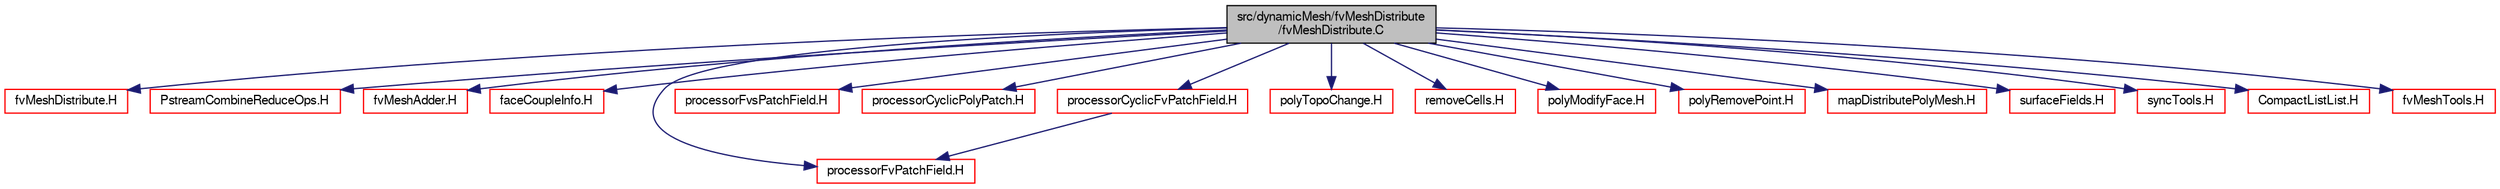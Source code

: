 digraph "src/dynamicMesh/fvMeshDistribute/fvMeshDistribute.C"
{
  bgcolor="transparent";
  edge [fontname="FreeSans",fontsize="10",labelfontname="FreeSans",labelfontsize="10"];
  node [fontname="FreeSans",fontsize="10",shape=record];
  Node0 [label="src/dynamicMesh/fvMeshDistribute\l/fvMeshDistribute.C",height=0.2,width=0.4,color="black", fillcolor="grey75", style="filled", fontcolor="black"];
  Node0 -> Node1 [color="midnightblue",fontsize="10",style="solid",fontname="FreeSans"];
  Node1 [label="fvMeshDistribute.H",height=0.2,width=0.4,color="red",URL="$a00419.html"];
  Node0 -> Node296 [color="midnightblue",fontsize="10",style="solid",fontname="FreeSans"];
  Node296 [label="PstreamCombineReduceOps.H",height=0.2,width=0.4,color="red",URL="$a09143.html",tooltip="Combination-Reduction operation for a parallel run. The information from all nodes is collected on th..."];
  Node0 -> Node297 [color="midnightblue",fontsize="10",style="solid",fontname="FreeSans"];
  Node297 [label="fvMeshAdder.H",height=0.2,width=0.4,color="red",URL="$a00410.html"];
  Node0 -> Node300 [color="midnightblue",fontsize="10",style="solid",fontname="FreeSans"];
  Node300 [label="faceCoupleInfo.H",height=0.2,width=0.4,color="red",URL="$a00644.html"];
  Node0 -> Node307 [color="midnightblue",fontsize="10",style="solid",fontname="FreeSans"];
  Node307 [label="processorFvPatchField.H",height=0.2,width=0.4,color="red",URL="$a01676.html"];
  Node0 -> Node320 [color="midnightblue",fontsize="10",style="solid",fontname="FreeSans"];
  Node320 [label="processorFvsPatchField.H",height=0.2,width=0.4,color="red",URL="$a02636.html"];
  Node0 -> Node323 [color="midnightblue",fontsize="10",style="solid",fontname="FreeSans"];
  Node323 [label="processorCyclicPolyPatch.H",height=0.2,width=0.4,color="red",URL="$a11723.html"];
  Node0 -> Node324 [color="midnightblue",fontsize="10",style="solid",fontname="FreeSans"];
  Node324 [label="processorCyclicFvPatchField.H",height=0.2,width=0.4,color="red",URL="$a01697.html"];
  Node324 -> Node307 [color="midnightblue",fontsize="10",style="solid",fontname="FreeSans"];
  Node0 -> Node326 [color="midnightblue",fontsize="10",style="solid",fontname="FreeSans"];
  Node326 [label="polyTopoChange.H",height=0.2,width=0.4,color="red",URL="$a00755.html"];
  Node0 -> Node331 [color="midnightblue",fontsize="10",style="solid",fontname="FreeSans"];
  Node331 [label="removeCells.H",height=0.2,width=0.4,color="red",URL="$a00791.html"];
  Node0 -> Node332 [color="midnightblue",fontsize="10",style="solid",fontname="FreeSans"];
  Node332 [label="polyModifyFace.H",height=0.2,width=0.4,color="red",URL="$a00737.html"];
  Node0 -> Node334 [color="midnightblue",fontsize="10",style="solid",fontname="FreeSans"];
  Node334 [label="polyRemovePoint.H",height=0.2,width=0.4,color="red",URL="$a00806.html"];
  Node0 -> Node335 [color="midnightblue",fontsize="10",style="solid",fontname="FreeSans"];
  Node335 [label="mapDistributePolyMesh.H",height=0.2,width=0.4,color="red",URL="$a11585.html"];
  Node0 -> Node343 [color="midnightblue",fontsize="10",style="solid",fontname="FreeSans"];
  Node343 [label="surfaceFields.H",height=0.2,width=0.4,color="red",URL="$a02735.html",tooltip="Foam::surfaceFields. "];
  Node0 -> Node354 [color="midnightblue",fontsize="10",style="solid",fontname="FreeSans"];
  Node354 [label="syncTools.H",height=0.2,width=0.4,color="red",URL="$a11768.html"];
  Node0 -> Node355 [color="midnightblue",fontsize="10",style="solid",fontname="FreeSans"];
  Node355 [label="CompactListList.H",height=0.2,width=0.4,color="red",URL="$a08612.html"];
  Node0 -> Node357 [color="midnightblue",fontsize="10",style="solid",fontname="FreeSans"];
  Node357 [label="fvMeshTools.H",height=0.2,width=0.4,color="red",URL="$a00428.html"];
}
